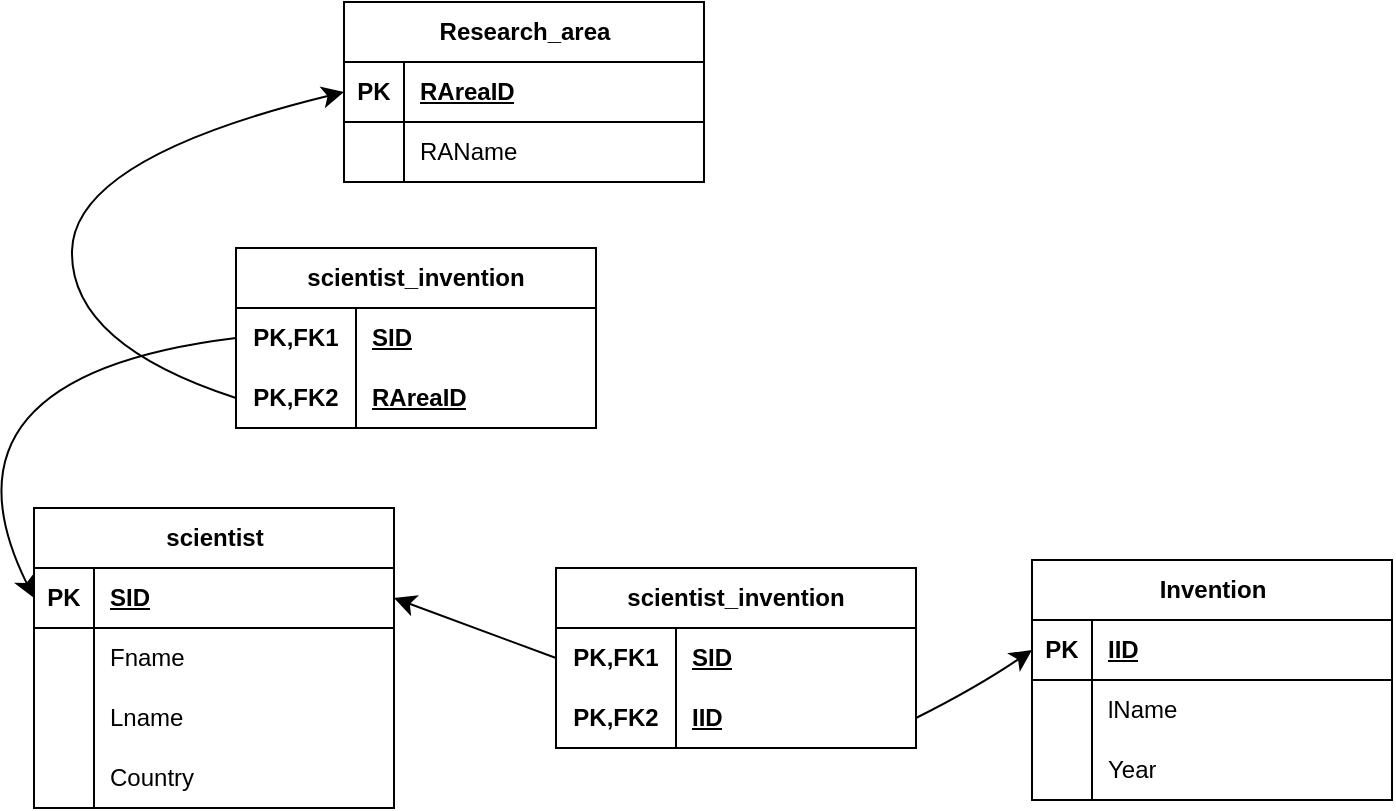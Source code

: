 <mxfile version="24.8.2">
  <diagram name="Pàgina-1" id="nciGubgiqRpyvRgfP_24">
    <mxGraphModel dx="2066" dy="797" grid="0" gridSize="10" guides="1" tooltips="1" connect="1" arrows="1" fold="1" page="0" pageScale="1" pageWidth="827" pageHeight="1169" math="0" shadow="0">
      <root>
        <mxCell id="0" />
        <mxCell id="1" parent="0" />
        <mxCell id="k1N_fMjT5pyPMGwOtaVv-1" value="scientist" style="shape=table;startSize=30;container=1;collapsible=1;childLayout=tableLayout;fixedRows=1;rowLines=0;fontStyle=1;align=center;resizeLast=1;html=1;" parent="1" vertex="1">
          <mxGeometry x="-149" y="296" width="180" height="150" as="geometry" />
        </mxCell>
        <mxCell id="k1N_fMjT5pyPMGwOtaVv-2" value="" style="shape=tableRow;horizontal=0;startSize=0;swimlaneHead=0;swimlaneBody=0;fillColor=none;collapsible=0;dropTarget=0;points=[[0,0.5],[1,0.5]];portConstraint=eastwest;top=0;left=0;right=0;bottom=1;" parent="k1N_fMjT5pyPMGwOtaVv-1" vertex="1">
          <mxGeometry y="30" width="180" height="30" as="geometry" />
        </mxCell>
        <mxCell id="k1N_fMjT5pyPMGwOtaVv-3" value="PK" style="shape=partialRectangle;connectable=0;fillColor=none;top=0;left=0;bottom=0;right=0;fontStyle=1;overflow=hidden;whiteSpace=wrap;html=1;" parent="k1N_fMjT5pyPMGwOtaVv-2" vertex="1">
          <mxGeometry width="30" height="30" as="geometry">
            <mxRectangle width="30" height="30" as="alternateBounds" />
          </mxGeometry>
        </mxCell>
        <mxCell id="k1N_fMjT5pyPMGwOtaVv-4" value="SID" style="shape=partialRectangle;connectable=0;fillColor=none;top=0;left=0;bottom=0;right=0;align=left;spacingLeft=6;fontStyle=5;overflow=hidden;whiteSpace=wrap;html=1;" parent="k1N_fMjT5pyPMGwOtaVv-2" vertex="1">
          <mxGeometry x="30" width="150" height="30" as="geometry">
            <mxRectangle width="150" height="30" as="alternateBounds" />
          </mxGeometry>
        </mxCell>
        <mxCell id="k1N_fMjT5pyPMGwOtaVv-5" value="" style="shape=tableRow;horizontal=0;startSize=0;swimlaneHead=0;swimlaneBody=0;fillColor=none;collapsible=0;dropTarget=0;points=[[0,0.5],[1,0.5]];portConstraint=eastwest;top=0;left=0;right=0;bottom=0;" parent="k1N_fMjT5pyPMGwOtaVv-1" vertex="1">
          <mxGeometry y="60" width="180" height="30" as="geometry" />
        </mxCell>
        <mxCell id="k1N_fMjT5pyPMGwOtaVv-6" value="" style="shape=partialRectangle;connectable=0;fillColor=none;top=0;left=0;bottom=0;right=0;editable=1;overflow=hidden;whiteSpace=wrap;html=1;" parent="k1N_fMjT5pyPMGwOtaVv-5" vertex="1">
          <mxGeometry width="30" height="30" as="geometry">
            <mxRectangle width="30" height="30" as="alternateBounds" />
          </mxGeometry>
        </mxCell>
        <mxCell id="k1N_fMjT5pyPMGwOtaVv-7" value="Fname" style="shape=partialRectangle;connectable=0;fillColor=none;top=0;left=0;bottom=0;right=0;align=left;spacingLeft=6;overflow=hidden;whiteSpace=wrap;html=1;" parent="k1N_fMjT5pyPMGwOtaVv-5" vertex="1">
          <mxGeometry x="30" width="150" height="30" as="geometry">
            <mxRectangle width="150" height="30" as="alternateBounds" />
          </mxGeometry>
        </mxCell>
        <mxCell id="k1N_fMjT5pyPMGwOtaVv-8" value="" style="shape=tableRow;horizontal=0;startSize=0;swimlaneHead=0;swimlaneBody=0;fillColor=none;collapsible=0;dropTarget=0;points=[[0,0.5],[1,0.5]];portConstraint=eastwest;top=0;left=0;right=0;bottom=0;" parent="k1N_fMjT5pyPMGwOtaVv-1" vertex="1">
          <mxGeometry y="90" width="180" height="30" as="geometry" />
        </mxCell>
        <mxCell id="k1N_fMjT5pyPMGwOtaVv-9" value="" style="shape=partialRectangle;connectable=0;fillColor=none;top=0;left=0;bottom=0;right=0;editable=1;overflow=hidden;whiteSpace=wrap;html=1;" parent="k1N_fMjT5pyPMGwOtaVv-8" vertex="1">
          <mxGeometry width="30" height="30" as="geometry">
            <mxRectangle width="30" height="30" as="alternateBounds" />
          </mxGeometry>
        </mxCell>
        <mxCell id="k1N_fMjT5pyPMGwOtaVv-10" value="Lname" style="shape=partialRectangle;connectable=0;fillColor=none;top=0;left=0;bottom=0;right=0;align=left;spacingLeft=6;overflow=hidden;whiteSpace=wrap;html=1;" parent="k1N_fMjT5pyPMGwOtaVv-8" vertex="1">
          <mxGeometry x="30" width="150" height="30" as="geometry">
            <mxRectangle width="150" height="30" as="alternateBounds" />
          </mxGeometry>
        </mxCell>
        <mxCell id="k1N_fMjT5pyPMGwOtaVv-11" value="" style="shape=tableRow;horizontal=0;startSize=0;swimlaneHead=0;swimlaneBody=0;fillColor=none;collapsible=0;dropTarget=0;points=[[0,0.5],[1,0.5]];portConstraint=eastwest;top=0;left=0;right=0;bottom=0;" parent="k1N_fMjT5pyPMGwOtaVv-1" vertex="1">
          <mxGeometry y="120" width="180" height="30" as="geometry" />
        </mxCell>
        <mxCell id="k1N_fMjT5pyPMGwOtaVv-12" value="" style="shape=partialRectangle;connectable=0;fillColor=none;top=0;left=0;bottom=0;right=0;editable=1;overflow=hidden;whiteSpace=wrap;html=1;" parent="k1N_fMjT5pyPMGwOtaVv-11" vertex="1">
          <mxGeometry width="30" height="30" as="geometry">
            <mxRectangle width="30" height="30" as="alternateBounds" />
          </mxGeometry>
        </mxCell>
        <mxCell id="k1N_fMjT5pyPMGwOtaVv-13" value="Country" style="shape=partialRectangle;connectable=0;fillColor=none;top=0;left=0;bottom=0;right=0;align=left;spacingLeft=6;overflow=hidden;whiteSpace=wrap;html=1;" parent="k1N_fMjT5pyPMGwOtaVv-11" vertex="1">
          <mxGeometry x="30" width="150" height="30" as="geometry">
            <mxRectangle width="150" height="30" as="alternateBounds" />
          </mxGeometry>
        </mxCell>
        <mxCell id="k1N_fMjT5pyPMGwOtaVv-14" value="Invention" style="shape=table;startSize=30;container=1;collapsible=1;childLayout=tableLayout;fixedRows=1;rowLines=0;fontStyle=1;align=center;resizeLast=1;html=1;" parent="1" vertex="1">
          <mxGeometry x="350" y="322" width="180" height="120" as="geometry" />
        </mxCell>
        <mxCell id="k1N_fMjT5pyPMGwOtaVv-15" value="" style="shape=tableRow;horizontal=0;startSize=0;swimlaneHead=0;swimlaneBody=0;fillColor=none;collapsible=0;dropTarget=0;points=[[0,0.5],[1,0.5]];portConstraint=eastwest;top=0;left=0;right=0;bottom=1;" parent="k1N_fMjT5pyPMGwOtaVv-14" vertex="1">
          <mxGeometry y="30" width="180" height="30" as="geometry" />
        </mxCell>
        <mxCell id="k1N_fMjT5pyPMGwOtaVv-16" value="PK" style="shape=partialRectangle;connectable=0;fillColor=none;top=0;left=0;bottom=0;right=0;fontStyle=1;overflow=hidden;whiteSpace=wrap;html=1;" parent="k1N_fMjT5pyPMGwOtaVv-15" vertex="1">
          <mxGeometry width="30" height="30" as="geometry">
            <mxRectangle width="30" height="30" as="alternateBounds" />
          </mxGeometry>
        </mxCell>
        <mxCell id="k1N_fMjT5pyPMGwOtaVv-17" value="IID" style="shape=partialRectangle;connectable=0;fillColor=none;top=0;left=0;bottom=0;right=0;align=left;spacingLeft=6;fontStyle=5;overflow=hidden;whiteSpace=wrap;html=1;" parent="k1N_fMjT5pyPMGwOtaVv-15" vertex="1">
          <mxGeometry x="30" width="150" height="30" as="geometry">
            <mxRectangle width="150" height="30" as="alternateBounds" />
          </mxGeometry>
        </mxCell>
        <mxCell id="k1N_fMjT5pyPMGwOtaVv-18" value="" style="shape=tableRow;horizontal=0;startSize=0;swimlaneHead=0;swimlaneBody=0;fillColor=none;collapsible=0;dropTarget=0;points=[[0,0.5],[1,0.5]];portConstraint=eastwest;top=0;left=0;right=0;bottom=0;" parent="k1N_fMjT5pyPMGwOtaVv-14" vertex="1">
          <mxGeometry y="60" width="180" height="30" as="geometry" />
        </mxCell>
        <mxCell id="k1N_fMjT5pyPMGwOtaVv-19" value="" style="shape=partialRectangle;connectable=0;fillColor=none;top=0;left=0;bottom=0;right=0;editable=1;overflow=hidden;whiteSpace=wrap;html=1;" parent="k1N_fMjT5pyPMGwOtaVv-18" vertex="1">
          <mxGeometry width="30" height="30" as="geometry">
            <mxRectangle width="30" height="30" as="alternateBounds" />
          </mxGeometry>
        </mxCell>
        <mxCell id="k1N_fMjT5pyPMGwOtaVv-20" value="lName" style="shape=partialRectangle;connectable=0;fillColor=none;top=0;left=0;bottom=0;right=0;align=left;spacingLeft=6;overflow=hidden;whiteSpace=wrap;html=1;" parent="k1N_fMjT5pyPMGwOtaVv-18" vertex="1">
          <mxGeometry x="30" width="150" height="30" as="geometry">
            <mxRectangle width="150" height="30" as="alternateBounds" />
          </mxGeometry>
        </mxCell>
        <mxCell id="k1N_fMjT5pyPMGwOtaVv-21" value="" style="shape=tableRow;horizontal=0;startSize=0;swimlaneHead=0;swimlaneBody=0;fillColor=none;collapsible=0;dropTarget=0;points=[[0,0.5],[1,0.5]];portConstraint=eastwest;top=0;left=0;right=0;bottom=0;" parent="k1N_fMjT5pyPMGwOtaVv-14" vertex="1">
          <mxGeometry y="90" width="180" height="30" as="geometry" />
        </mxCell>
        <mxCell id="k1N_fMjT5pyPMGwOtaVv-22" value="" style="shape=partialRectangle;connectable=0;fillColor=none;top=0;left=0;bottom=0;right=0;editable=1;overflow=hidden;whiteSpace=wrap;html=1;" parent="k1N_fMjT5pyPMGwOtaVv-21" vertex="1">
          <mxGeometry width="30" height="30" as="geometry">
            <mxRectangle width="30" height="30" as="alternateBounds" />
          </mxGeometry>
        </mxCell>
        <mxCell id="k1N_fMjT5pyPMGwOtaVv-23" value="Year" style="shape=partialRectangle;connectable=0;fillColor=none;top=0;left=0;bottom=0;right=0;align=left;spacingLeft=6;overflow=hidden;whiteSpace=wrap;html=1;" parent="k1N_fMjT5pyPMGwOtaVv-21" vertex="1">
          <mxGeometry x="30" width="150" height="30" as="geometry">
            <mxRectangle width="150" height="30" as="alternateBounds" />
          </mxGeometry>
        </mxCell>
        <mxCell id="k1N_fMjT5pyPMGwOtaVv-27" value="scientist_invention" style="shape=table;startSize=30;container=1;collapsible=1;childLayout=tableLayout;fixedRows=1;rowLines=0;fontStyle=1;align=center;resizeLast=1;html=1;whiteSpace=wrap;" parent="1" vertex="1">
          <mxGeometry x="112" y="326" width="180" height="90" as="geometry" />
        </mxCell>
        <mxCell id="k1N_fMjT5pyPMGwOtaVv-28" value="" style="shape=tableRow;horizontal=0;startSize=0;swimlaneHead=0;swimlaneBody=0;fillColor=none;collapsible=0;dropTarget=0;points=[[0,0.5],[1,0.5]];portConstraint=eastwest;top=0;left=0;right=0;bottom=0;html=1;" parent="k1N_fMjT5pyPMGwOtaVv-27" vertex="1">
          <mxGeometry y="30" width="180" height="30" as="geometry" />
        </mxCell>
        <mxCell id="k1N_fMjT5pyPMGwOtaVv-29" value="PK,FK1" style="shape=partialRectangle;connectable=0;fillColor=none;top=0;left=0;bottom=0;right=0;fontStyle=1;overflow=hidden;html=1;whiteSpace=wrap;" parent="k1N_fMjT5pyPMGwOtaVv-28" vertex="1">
          <mxGeometry width="60" height="30" as="geometry">
            <mxRectangle width="60" height="30" as="alternateBounds" />
          </mxGeometry>
        </mxCell>
        <mxCell id="k1N_fMjT5pyPMGwOtaVv-30" value="SID" style="shape=partialRectangle;connectable=0;fillColor=none;top=0;left=0;bottom=0;right=0;align=left;spacingLeft=6;fontStyle=5;overflow=hidden;html=1;whiteSpace=wrap;" parent="k1N_fMjT5pyPMGwOtaVv-28" vertex="1">
          <mxGeometry x="60" width="120" height="30" as="geometry">
            <mxRectangle width="120" height="30" as="alternateBounds" />
          </mxGeometry>
        </mxCell>
        <mxCell id="k1N_fMjT5pyPMGwOtaVv-31" value="" style="shape=tableRow;horizontal=0;startSize=0;swimlaneHead=0;swimlaneBody=0;fillColor=none;collapsible=0;dropTarget=0;points=[[0,0.5],[1,0.5]];portConstraint=eastwest;top=0;left=0;right=0;bottom=1;html=1;" parent="k1N_fMjT5pyPMGwOtaVv-27" vertex="1">
          <mxGeometry y="60" width="180" height="30" as="geometry" />
        </mxCell>
        <mxCell id="k1N_fMjT5pyPMGwOtaVv-32" value="PK,FK2" style="shape=partialRectangle;connectable=0;fillColor=none;top=0;left=0;bottom=0;right=0;fontStyle=1;overflow=hidden;html=1;whiteSpace=wrap;" parent="k1N_fMjT5pyPMGwOtaVv-31" vertex="1">
          <mxGeometry width="60" height="30" as="geometry">
            <mxRectangle width="60" height="30" as="alternateBounds" />
          </mxGeometry>
        </mxCell>
        <mxCell id="k1N_fMjT5pyPMGwOtaVv-33" value="IID" style="shape=partialRectangle;connectable=0;fillColor=none;top=0;left=0;bottom=0;right=0;align=left;spacingLeft=6;fontStyle=5;overflow=hidden;html=1;whiteSpace=wrap;" parent="k1N_fMjT5pyPMGwOtaVv-31" vertex="1">
          <mxGeometry x="60" width="120" height="30" as="geometry">
            <mxRectangle width="120" height="30" as="alternateBounds" />
          </mxGeometry>
        </mxCell>
        <mxCell id="k1N_fMjT5pyPMGwOtaVv-40" value="scientist_invention" style="shape=table;startSize=30;container=1;collapsible=1;childLayout=tableLayout;fixedRows=1;rowLines=0;fontStyle=1;align=center;resizeLast=1;html=1;whiteSpace=wrap;" parent="1" vertex="1">
          <mxGeometry x="-48" y="166" width="180" height="90" as="geometry" />
        </mxCell>
        <mxCell id="k1N_fMjT5pyPMGwOtaVv-41" value="" style="shape=tableRow;horizontal=0;startSize=0;swimlaneHead=0;swimlaneBody=0;fillColor=none;collapsible=0;dropTarget=0;points=[[0,0.5],[1,0.5]];portConstraint=eastwest;top=0;left=0;right=0;bottom=0;html=1;" parent="k1N_fMjT5pyPMGwOtaVv-40" vertex="1">
          <mxGeometry y="30" width="180" height="30" as="geometry" />
        </mxCell>
        <mxCell id="k1N_fMjT5pyPMGwOtaVv-42" value="PK,FK1" style="shape=partialRectangle;connectable=0;fillColor=none;top=0;left=0;bottom=0;right=0;fontStyle=1;overflow=hidden;html=1;whiteSpace=wrap;" parent="k1N_fMjT5pyPMGwOtaVv-41" vertex="1">
          <mxGeometry width="60" height="30" as="geometry">
            <mxRectangle width="60" height="30" as="alternateBounds" />
          </mxGeometry>
        </mxCell>
        <mxCell id="k1N_fMjT5pyPMGwOtaVv-43" value="SID" style="shape=partialRectangle;connectable=0;fillColor=none;top=0;left=0;bottom=0;right=0;align=left;spacingLeft=6;fontStyle=5;overflow=hidden;html=1;whiteSpace=wrap;" parent="k1N_fMjT5pyPMGwOtaVv-41" vertex="1">
          <mxGeometry x="60" width="120" height="30" as="geometry">
            <mxRectangle width="120" height="30" as="alternateBounds" />
          </mxGeometry>
        </mxCell>
        <mxCell id="k1N_fMjT5pyPMGwOtaVv-44" value="" style="shape=tableRow;horizontal=0;startSize=0;swimlaneHead=0;swimlaneBody=0;fillColor=none;collapsible=0;dropTarget=0;points=[[0,0.5],[1,0.5]];portConstraint=eastwest;top=0;left=0;right=0;bottom=1;html=1;" parent="k1N_fMjT5pyPMGwOtaVv-40" vertex="1">
          <mxGeometry y="60" width="180" height="30" as="geometry" />
        </mxCell>
        <mxCell id="k1N_fMjT5pyPMGwOtaVv-45" value="PK,FK2" style="shape=partialRectangle;connectable=0;fillColor=none;top=0;left=0;bottom=0;right=0;fontStyle=1;overflow=hidden;html=1;whiteSpace=wrap;" parent="k1N_fMjT5pyPMGwOtaVv-44" vertex="1">
          <mxGeometry width="60" height="30" as="geometry">
            <mxRectangle width="60" height="30" as="alternateBounds" />
          </mxGeometry>
        </mxCell>
        <mxCell id="k1N_fMjT5pyPMGwOtaVv-46" value="RAreaID" style="shape=partialRectangle;connectable=0;fillColor=none;top=0;left=0;bottom=0;right=0;align=left;spacingLeft=6;fontStyle=5;overflow=hidden;html=1;whiteSpace=wrap;" parent="k1N_fMjT5pyPMGwOtaVv-44" vertex="1">
          <mxGeometry x="60" width="120" height="30" as="geometry">
            <mxRectangle width="120" height="30" as="alternateBounds" />
          </mxGeometry>
        </mxCell>
        <mxCell id="k1N_fMjT5pyPMGwOtaVv-47" value="Research_area" style="shape=table;startSize=30;container=1;collapsible=1;childLayout=tableLayout;fixedRows=1;rowLines=0;fontStyle=1;align=center;resizeLast=1;html=1;" parent="1" vertex="1">
          <mxGeometry x="6" y="43" width="180" height="90" as="geometry" />
        </mxCell>
        <mxCell id="k1N_fMjT5pyPMGwOtaVv-48" value="" style="shape=tableRow;horizontal=0;startSize=0;swimlaneHead=0;swimlaneBody=0;fillColor=none;collapsible=0;dropTarget=0;points=[[0,0.5],[1,0.5]];portConstraint=eastwest;top=0;left=0;right=0;bottom=1;" parent="k1N_fMjT5pyPMGwOtaVv-47" vertex="1">
          <mxGeometry y="30" width="180" height="30" as="geometry" />
        </mxCell>
        <mxCell id="k1N_fMjT5pyPMGwOtaVv-49" value="PK" style="shape=partialRectangle;connectable=0;fillColor=none;top=0;left=0;bottom=0;right=0;fontStyle=1;overflow=hidden;whiteSpace=wrap;html=1;" parent="k1N_fMjT5pyPMGwOtaVv-48" vertex="1">
          <mxGeometry width="30" height="30" as="geometry">
            <mxRectangle width="30" height="30" as="alternateBounds" />
          </mxGeometry>
        </mxCell>
        <mxCell id="k1N_fMjT5pyPMGwOtaVv-50" value="RAreaID" style="shape=partialRectangle;connectable=0;fillColor=none;top=0;left=0;bottom=0;right=0;align=left;spacingLeft=6;fontStyle=5;overflow=hidden;whiteSpace=wrap;html=1;" parent="k1N_fMjT5pyPMGwOtaVv-48" vertex="1">
          <mxGeometry x="30" width="150" height="30" as="geometry">
            <mxRectangle width="150" height="30" as="alternateBounds" />
          </mxGeometry>
        </mxCell>
        <mxCell id="k1N_fMjT5pyPMGwOtaVv-51" value="" style="shape=tableRow;horizontal=0;startSize=0;swimlaneHead=0;swimlaneBody=0;fillColor=none;collapsible=0;dropTarget=0;points=[[0,0.5],[1,0.5]];portConstraint=eastwest;top=0;left=0;right=0;bottom=0;" parent="k1N_fMjT5pyPMGwOtaVv-47" vertex="1">
          <mxGeometry y="60" width="180" height="30" as="geometry" />
        </mxCell>
        <mxCell id="k1N_fMjT5pyPMGwOtaVv-52" value="" style="shape=partialRectangle;connectable=0;fillColor=none;top=0;left=0;bottom=0;right=0;editable=1;overflow=hidden;whiteSpace=wrap;html=1;" parent="k1N_fMjT5pyPMGwOtaVv-51" vertex="1">
          <mxGeometry width="30" height="30" as="geometry">
            <mxRectangle width="30" height="30" as="alternateBounds" />
          </mxGeometry>
        </mxCell>
        <mxCell id="k1N_fMjT5pyPMGwOtaVv-53" value="RAName" style="shape=partialRectangle;connectable=0;fillColor=none;top=0;left=0;bottom=0;right=0;align=left;spacingLeft=6;overflow=hidden;whiteSpace=wrap;html=1;" parent="k1N_fMjT5pyPMGwOtaVv-51" vertex="1">
          <mxGeometry x="30" width="150" height="30" as="geometry">
            <mxRectangle width="150" height="30" as="alternateBounds" />
          </mxGeometry>
        </mxCell>
        <mxCell id="yElpyF06-56CbrkAuv9M-5" style="edgeStyle=none;curved=1;rounded=0;orthogonalLoop=1;jettySize=auto;html=1;exitX=0;exitY=0.5;exitDx=0;exitDy=0;entryX=0;entryY=0.5;entryDx=0;entryDy=0;fontSize=12;startSize=8;endSize=8;" parent="1" source="k1N_fMjT5pyPMGwOtaVv-44" target="k1N_fMjT5pyPMGwOtaVv-48" edge="1">
          <mxGeometry relative="1" as="geometry">
            <Array as="points">
              <mxPoint x="-131" y="214" />
              <mxPoint x="-129" y="121" />
            </Array>
          </mxGeometry>
        </mxCell>
        <mxCell id="ZrCvJI7CmlpJne7Jqgys-1" value="" style="endArrow=classic;html=1;rounded=0;fontSize=12;startSize=8;endSize=8;curved=1;exitX=1;exitY=0.5;exitDx=0;exitDy=0;entryX=0;entryY=0.5;entryDx=0;entryDy=0;" edge="1" parent="1" source="k1N_fMjT5pyPMGwOtaVv-31" target="k1N_fMjT5pyPMGwOtaVv-15">
          <mxGeometry width="50" height="50" relative="1" as="geometry">
            <mxPoint x="385" y="340" as="sourcePoint" />
            <mxPoint x="435" y="290" as="targetPoint" />
            <Array as="points">
              <mxPoint x="322" y="386" />
            </Array>
          </mxGeometry>
        </mxCell>
        <mxCell id="ZrCvJI7CmlpJne7Jqgys-2" value="" style="endArrow=classic;html=1;rounded=0;fontSize=12;startSize=8;endSize=8;curved=1;exitX=0;exitY=0.5;exitDx=0;exitDy=0;entryX=1;entryY=0.5;entryDx=0;entryDy=0;" edge="1" parent="1" source="k1N_fMjT5pyPMGwOtaVv-28" target="k1N_fMjT5pyPMGwOtaVv-2">
          <mxGeometry width="50" height="50" relative="1" as="geometry">
            <mxPoint x="385" y="340" as="sourcePoint" />
            <mxPoint x="435" y="290" as="targetPoint" />
          </mxGeometry>
        </mxCell>
        <mxCell id="ZrCvJI7CmlpJne7Jqgys-4" style="edgeStyle=none;curved=1;rounded=0;orthogonalLoop=1;jettySize=auto;html=1;exitX=0;exitY=0.5;exitDx=0;exitDy=0;entryX=0;entryY=0.5;entryDx=0;entryDy=0;fontSize=12;startSize=8;endSize=8;" edge="1" parent="1" source="k1N_fMjT5pyPMGwOtaVv-41" target="k1N_fMjT5pyPMGwOtaVv-2">
          <mxGeometry relative="1" as="geometry">
            <Array as="points">
              <mxPoint x="-204" y="230" />
            </Array>
          </mxGeometry>
        </mxCell>
      </root>
    </mxGraphModel>
  </diagram>
</mxfile>

